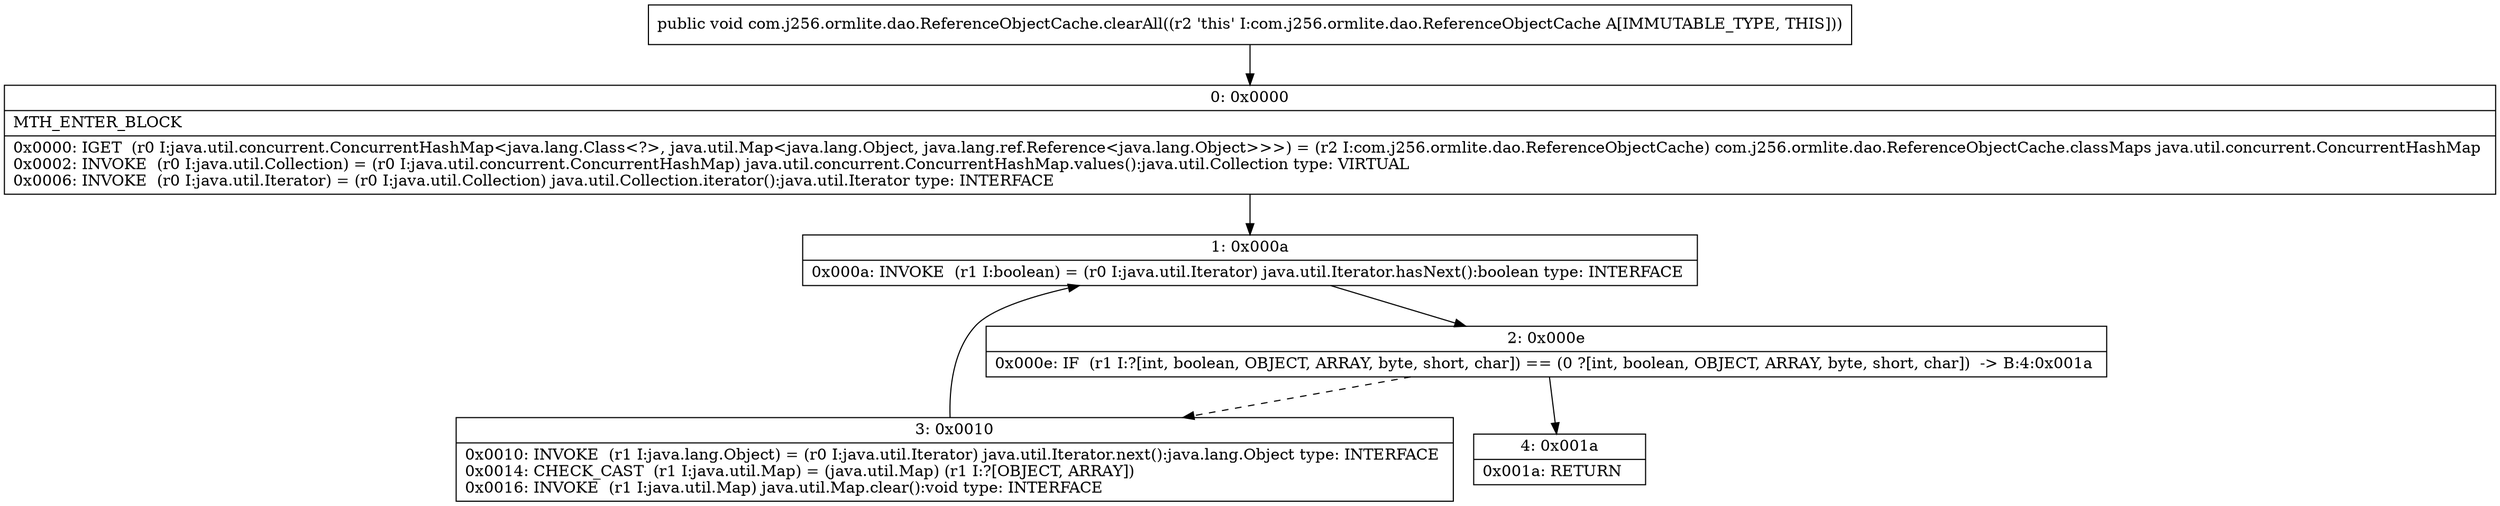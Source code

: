 digraph "CFG forcom.j256.ormlite.dao.ReferenceObjectCache.clearAll()V" {
Node_0 [shape=record,label="{0\:\ 0x0000|MTH_ENTER_BLOCK\l|0x0000: IGET  (r0 I:java.util.concurrent.ConcurrentHashMap\<java.lang.Class\<?\>, java.util.Map\<java.lang.Object, java.lang.ref.Reference\<java.lang.Object\>\>\>) = (r2 I:com.j256.ormlite.dao.ReferenceObjectCache) com.j256.ormlite.dao.ReferenceObjectCache.classMaps java.util.concurrent.ConcurrentHashMap \l0x0002: INVOKE  (r0 I:java.util.Collection) = (r0 I:java.util.concurrent.ConcurrentHashMap) java.util.concurrent.ConcurrentHashMap.values():java.util.Collection type: VIRTUAL \l0x0006: INVOKE  (r0 I:java.util.Iterator) = (r0 I:java.util.Collection) java.util.Collection.iterator():java.util.Iterator type: INTERFACE \l}"];
Node_1 [shape=record,label="{1\:\ 0x000a|0x000a: INVOKE  (r1 I:boolean) = (r0 I:java.util.Iterator) java.util.Iterator.hasNext():boolean type: INTERFACE \l}"];
Node_2 [shape=record,label="{2\:\ 0x000e|0x000e: IF  (r1 I:?[int, boolean, OBJECT, ARRAY, byte, short, char]) == (0 ?[int, boolean, OBJECT, ARRAY, byte, short, char])  \-\> B:4:0x001a \l}"];
Node_3 [shape=record,label="{3\:\ 0x0010|0x0010: INVOKE  (r1 I:java.lang.Object) = (r0 I:java.util.Iterator) java.util.Iterator.next():java.lang.Object type: INTERFACE \l0x0014: CHECK_CAST  (r1 I:java.util.Map) = (java.util.Map) (r1 I:?[OBJECT, ARRAY]) \l0x0016: INVOKE  (r1 I:java.util.Map) java.util.Map.clear():void type: INTERFACE \l}"];
Node_4 [shape=record,label="{4\:\ 0x001a|0x001a: RETURN   \l}"];
MethodNode[shape=record,label="{public void com.j256.ormlite.dao.ReferenceObjectCache.clearAll((r2 'this' I:com.j256.ormlite.dao.ReferenceObjectCache A[IMMUTABLE_TYPE, THIS])) }"];
MethodNode -> Node_0;
Node_0 -> Node_1;
Node_1 -> Node_2;
Node_2 -> Node_3[style=dashed];
Node_2 -> Node_4;
Node_3 -> Node_1;
}

